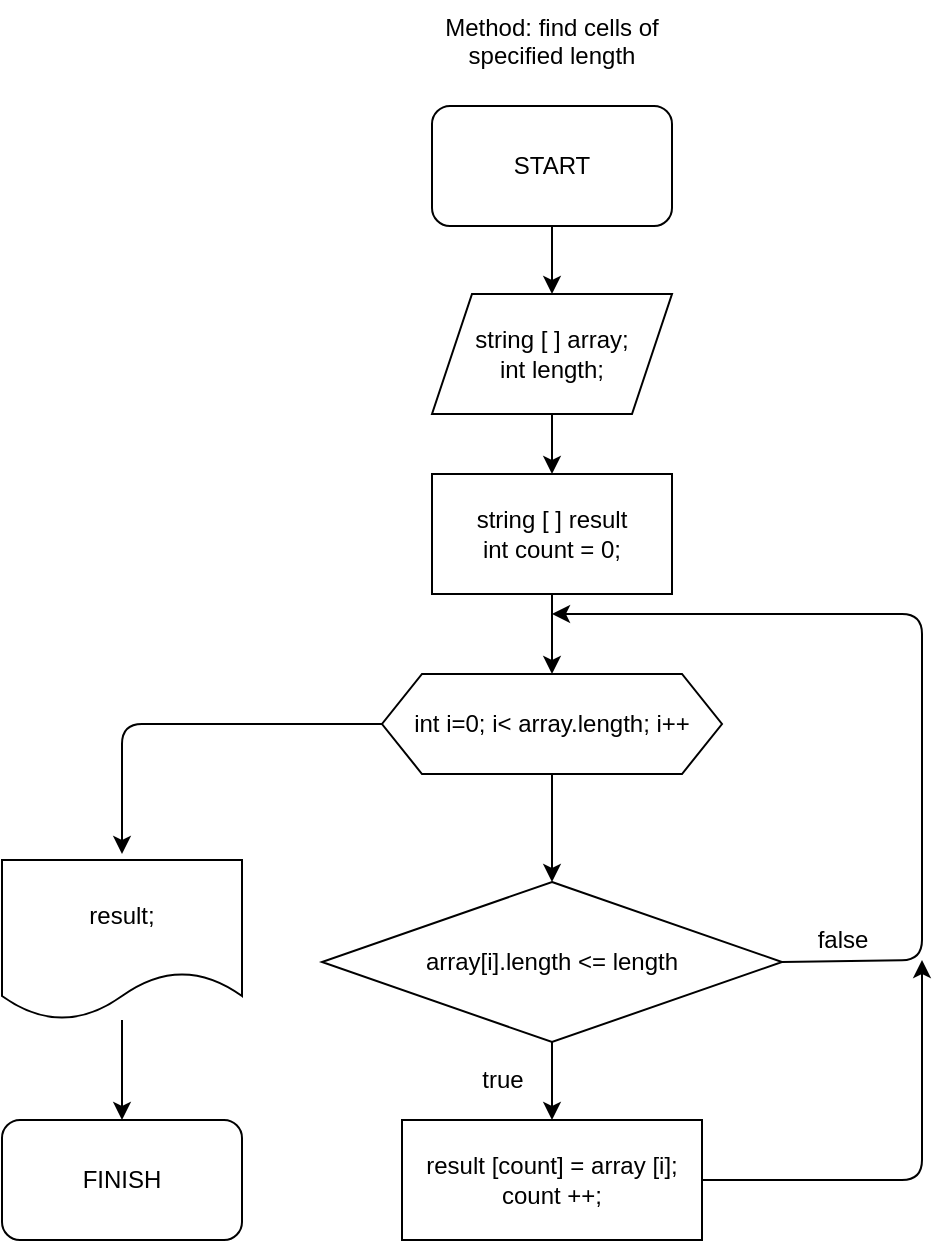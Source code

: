 <mxfile>
    <diagram id="7XkHW322nsJzNrd920ZN" name="Страница 1">
        <mxGraphModel dx="516" dy="396" grid="1" gridSize="10" guides="1" tooltips="1" connect="1" arrows="1" fold="1" page="1" pageScale="1" pageWidth="827" pageHeight="1169" math="0" shadow="0">
            <root>
                <mxCell id="0"/>
                <mxCell id="1" parent="0"/>
                <mxCell id="39" style="edgeStyle=none;html=1;entryX=0.5;entryY=0;entryDx=0;entryDy=0;exitX=0.5;exitY=1;exitDx=0;exitDy=0;" parent="1" source="2" target="38" edge="1">
                    <mxGeometry relative="1" as="geometry">
                        <mxPoint x="375" y="117.0" as="sourcePoint"/>
                    </mxGeometry>
                </mxCell>
                <mxCell id="2" value="START" style="rounded=1;whiteSpace=wrap;html=1;" parent="1" vertex="1">
                    <mxGeometry x="315" y="53" width="120" height="60" as="geometry"/>
                </mxCell>
                <mxCell id="41" style="edgeStyle=none;html=1;entryX=0.5;entryY=0;entryDx=0;entryDy=0;" parent="1" source="38" target="40" edge="1">
                    <mxGeometry relative="1" as="geometry"/>
                </mxCell>
                <mxCell id="38" value="string [ ] array;&lt;br&gt;int length;" style="shape=parallelogram;perimeter=parallelogramPerimeter;whiteSpace=wrap;html=1;fixedSize=1;" parent="1" vertex="1">
                    <mxGeometry x="315" y="147" width="120" height="60" as="geometry"/>
                </mxCell>
                <mxCell id="44" style="edgeStyle=none;html=1;entryX=0.5;entryY=0;entryDx=0;entryDy=0;" parent="1" source="40" target="42" edge="1">
                    <mxGeometry relative="1" as="geometry"/>
                </mxCell>
                <mxCell id="40" value="string [ ] result&lt;br&gt;int count = 0;" style="rounded=0;whiteSpace=wrap;html=1;" parent="1" vertex="1">
                    <mxGeometry x="315" y="237" width="120" height="60" as="geometry"/>
                </mxCell>
                <mxCell id="46" style="edgeStyle=none;html=1;entryX=0.5;entryY=0;entryDx=0;entryDy=0;" parent="1" source="42" target="72" edge="1">
                    <mxGeometry relative="1" as="geometry">
                        <mxPoint x="375.0" y="437" as="targetPoint"/>
                    </mxGeometry>
                </mxCell>
                <mxCell id="61" style="edgeStyle=none;html=1;entryX=0.5;entryY=0;entryDx=0;entryDy=0;entryPerimeter=0;" parent="1" source="42" edge="1">
                    <mxGeometry relative="1" as="geometry">
                        <Array as="points">
                            <mxPoint x="160" y="362"/>
                        </Array>
                        <mxPoint x="160" y="427" as="targetPoint"/>
                    </mxGeometry>
                </mxCell>
                <mxCell id="42" value="int i=0; i&amp;lt; array.length; i++" style="shape=hexagon;perimeter=hexagonPerimeter2;whiteSpace=wrap;html=1;fixedSize=1;" parent="1" vertex="1">
                    <mxGeometry x="290" y="337" width="170" height="50" as="geometry"/>
                </mxCell>
                <mxCell id="63" style="edgeStyle=none;html=1;entryX=0.5;entryY=0;entryDx=0;entryDy=0;" parent="1" source="60" target="62" edge="1">
                    <mxGeometry relative="1" as="geometry"/>
                </mxCell>
                <mxCell id="60" value="result;" style="shape=document;whiteSpace=wrap;html=1;boundedLbl=1;" parent="1" vertex="1">
                    <mxGeometry x="100" y="430" width="120" height="80" as="geometry"/>
                </mxCell>
                <mxCell id="62" value="FINISH" style="rounded=1;whiteSpace=wrap;html=1;" parent="1" vertex="1">
                    <mxGeometry x="100" y="560" width="120" height="60" as="geometry"/>
                </mxCell>
                <mxCell id="65" style="edgeStyle=none;html=1;exitX=1;exitY=0.5;exitDx=0;exitDy=0;" parent="1" source="72" edge="1">
                    <mxGeometry relative="1" as="geometry">
                        <mxPoint x="375" y="307" as="targetPoint"/>
                        <Array as="points">
                            <mxPoint x="560" y="480"/>
                            <mxPoint x="560" y="307"/>
                        </Array>
                        <mxPoint x="435" y="480" as="sourcePoint"/>
                    </mxGeometry>
                </mxCell>
                <mxCell id="71" value="Method: find cells of&#10;specified length" style="text;align=center;verticalAlign=top;resizable=0;points=[];autosize=1;strokeColor=none;fillColor=none;fontSize=12;" vertex="1" parent="1">
                    <mxGeometry x="290" width="170" height="50" as="geometry"/>
                </mxCell>
                <mxCell id="76" style="edgeStyle=none;html=1;entryX=0.5;entryY=0;entryDx=0;entryDy=0;fontSize=12;" edge="1" parent="1" source="72" target="75">
                    <mxGeometry relative="1" as="geometry"/>
                </mxCell>
                <mxCell id="72" value="array[i].length &amp;lt;= length" style="rhombus;whiteSpace=wrap;html=1;fontSize=12;" vertex="1" parent="1">
                    <mxGeometry x="260" y="441" width="230" height="80" as="geometry"/>
                </mxCell>
                <mxCell id="74" value="false" style="text;html=1;align=center;verticalAlign=middle;resizable=0;points=[];autosize=1;strokeColor=none;fillColor=none;fontSize=12;" vertex="1" parent="1">
                    <mxGeometry x="500" y="460" width="40" height="20" as="geometry"/>
                </mxCell>
                <mxCell id="78" style="edgeStyle=none;html=1;fontSize=12;" edge="1" parent="1" source="75">
                    <mxGeometry relative="1" as="geometry">
                        <mxPoint x="560" y="480.0" as="targetPoint"/>
                        <Array as="points">
                            <mxPoint x="560" y="590"/>
                        </Array>
                    </mxGeometry>
                </mxCell>
                <mxCell id="75" value="result [count] = array [i];&lt;br&gt;count ++;" style="rounded=0;whiteSpace=wrap;html=1;fontSize=12;" vertex="1" parent="1">
                    <mxGeometry x="300" y="560" width="150" height="60" as="geometry"/>
                </mxCell>
                <mxCell id="77" value="true" style="text;html=1;align=center;verticalAlign=middle;resizable=0;points=[];autosize=1;strokeColor=none;fillColor=none;fontSize=12;" vertex="1" parent="1">
                    <mxGeometry x="330" y="530" width="40" height="20" as="geometry"/>
                </mxCell>
            </root>
        </mxGraphModel>
    </diagram>
</mxfile>